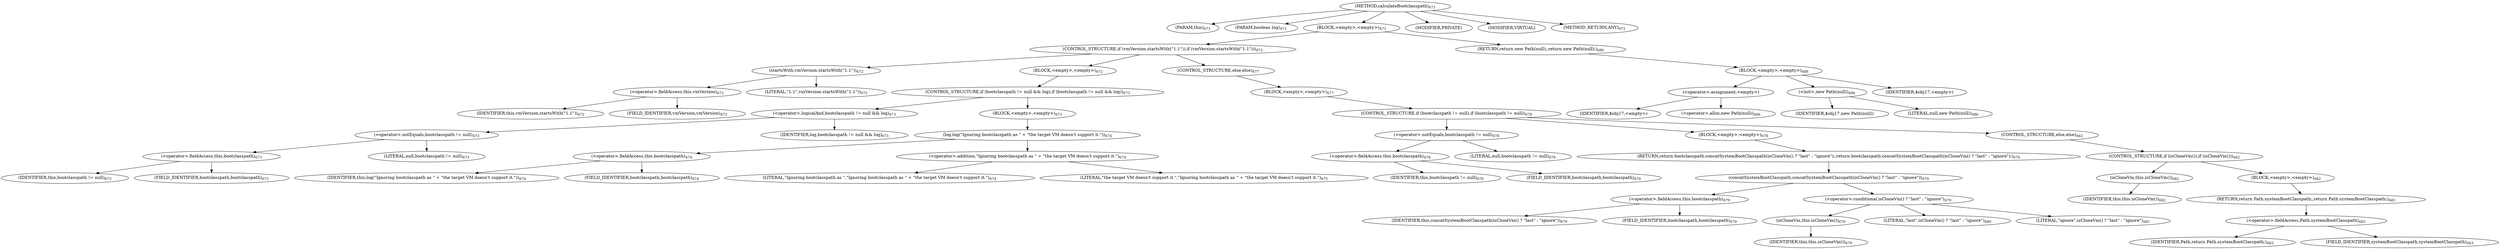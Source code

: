 digraph "calculateBootclasspath" {  
"1339" [label = <(METHOD,calculateBootclasspath)<SUB>671</SUB>> ]
"72" [label = <(PARAM,this)<SUB>671</SUB>> ]
"1340" [label = <(PARAM,boolean log)<SUB>671</SUB>> ]
"1341" [label = <(BLOCK,&lt;empty&gt;,&lt;empty&gt;)<SUB>671</SUB>> ]
"1342" [label = <(CONTROL_STRUCTURE,if (vmVersion.startsWith(&quot;1.1&quot;)),if (vmVersion.startsWith(&quot;1.1&quot;)))<SUB>672</SUB>> ]
"1343" [label = <(startsWith,vmVersion.startsWith(&quot;1.1&quot;))<SUB>672</SUB>> ]
"1344" [label = <(&lt;operator&gt;.fieldAccess,this.vmVersion)<SUB>672</SUB>> ]
"1345" [label = <(IDENTIFIER,this,vmVersion.startsWith(&quot;1.1&quot;))<SUB>672</SUB>> ]
"1346" [label = <(FIELD_IDENTIFIER,vmVersion,vmVersion)<SUB>672</SUB>> ]
"1347" [label = <(LITERAL,&quot;1.1&quot;,vmVersion.startsWith(&quot;1.1&quot;))<SUB>672</SUB>> ]
"1348" [label = <(BLOCK,&lt;empty&gt;,&lt;empty&gt;)<SUB>672</SUB>> ]
"1349" [label = <(CONTROL_STRUCTURE,if (bootclasspath != null &amp;&amp; log),if (bootclasspath != null &amp;&amp; log))<SUB>673</SUB>> ]
"1350" [label = <(&lt;operator&gt;.logicalAnd,bootclasspath != null &amp;&amp; log)<SUB>673</SUB>> ]
"1351" [label = <(&lt;operator&gt;.notEquals,bootclasspath != null)<SUB>673</SUB>> ]
"1352" [label = <(&lt;operator&gt;.fieldAccess,this.bootclasspath)<SUB>673</SUB>> ]
"1353" [label = <(IDENTIFIER,this,bootclasspath != null)<SUB>673</SUB>> ]
"1354" [label = <(FIELD_IDENTIFIER,bootclasspath,bootclasspath)<SUB>673</SUB>> ]
"1355" [label = <(LITERAL,null,bootclasspath != null)<SUB>673</SUB>> ]
"1356" [label = <(IDENTIFIER,log,bootclasspath != null &amp;&amp; log)<SUB>673</SUB>> ]
"1357" [label = <(BLOCK,&lt;empty&gt;,&lt;empty&gt;)<SUB>673</SUB>> ]
"1358" [label = <(log,log(&quot;Ignoring bootclasspath as &quot; + &quot;the target VM doesn't support it.&quot;))<SUB>674</SUB>> ]
"1359" [label = <(&lt;operator&gt;.fieldAccess,this.bootclasspath)<SUB>674</SUB>> ]
"1360" [label = <(IDENTIFIER,this,log(&quot;Ignoring bootclasspath as &quot; + &quot;the target VM doesn't support it.&quot;))<SUB>674</SUB>> ]
"1361" [label = <(FIELD_IDENTIFIER,bootclasspath,bootclasspath)<SUB>674</SUB>> ]
"1362" [label = <(&lt;operator&gt;.addition,&quot;Ignoring bootclasspath as &quot; + &quot;the target VM doesn't support it.&quot;)<SUB>674</SUB>> ]
"1363" [label = <(LITERAL,&quot;Ignoring bootclasspath as &quot;,&quot;Ignoring bootclasspath as &quot; + &quot;the target VM doesn't support it.&quot;)<SUB>674</SUB>> ]
"1364" [label = <(LITERAL,&quot;the target VM doesn't support it.&quot;,&quot;Ignoring bootclasspath as &quot; + &quot;the target VM doesn't support it.&quot;)<SUB>675</SUB>> ]
"1365" [label = <(CONTROL_STRUCTURE,else,else)<SUB>677</SUB>> ]
"1366" [label = <(BLOCK,&lt;empty&gt;,&lt;empty&gt;)<SUB>677</SUB>> ]
"1367" [label = <(CONTROL_STRUCTURE,if (bootclasspath != null),if (bootclasspath != null))<SUB>678</SUB>> ]
"1368" [label = <(&lt;operator&gt;.notEquals,bootclasspath != null)<SUB>678</SUB>> ]
"1369" [label = <(&lt;operator&gt;.fieldAccess,this.bootclasspath)<SUB>678</SUB>> ]
"1370" [label = <(IDENTIFIER,this,bootclasspath != null)<SUB>678</SUB>> ]
"1371" [label = <(FIELD_IDENTIFIER,bootclasspath,bootclasspath)<SUB>678</SUB>> ]
"1372" [label = <(LITERAL,null,bootclasspath != null)<SUB>678</SUB>> ]
"1373" [label = <(BLOCK,&lt;empty&gt;,&lt;empty&gt;)<SUB>678</SUB>> ]
"1374" [label = <(RETURN,return bootclasspath.concatSystemBootClasspath(isCloneVm() ? &quot;last&quot; : &quot;ignore&quot;);,return bootclasspath.concatSystemBootClasspath(isCloneVm() ? &quot;last&quot; : &quot;ignore&quot;);)<SUB>679</SUB>> ]
"1375" [label = <(concatSystemBootClasspath,concatSystemBootClasspath(isCloneVm() ? &quot;last&quot; : &quot;ignore&quot;))<SUB>679</SUB>> ]
"1376" [label = <(&lt;operator&gt;.fieldAccess,this.bootclasspath)<SUB>679</SUB>> ]
"1377" [label = <(IDENTIFIER,this,concatSystemBootClasspath(isCloneVm() ? &quot;last&quot; : &quot;ignore&quot;))<SUB>679</SUB>> ]
"1378" [label = <(FIELD_IDENTIFIER,bootclasspath,bootclasspath)<SUB>679</SUB>> ]
"1379" [label = <(&lt;operator&gt;.conditional,isCloneVm() ? &quot;last&quot; : &quot;ignore&quot;)<SUB>679</SUB>> ]
"1380" [label = <(isCloneVm,this.isCloneVm())<SUB>679</SUB>> ]
"71" [label = <(IDENTIFIER,this,this.isCloneVm())<SUB>679</SUB>> ]
"1381" [label = <(LITERAL,&quot;last&quot;,isCloneVm() ? &quot;last&quot; : &quot;ignore&quot;)<SUB>680</SUB>> ]
"1382" [label = <(LITERAL,&quot;ignore&quot;,isCloneVm() ? &quot;last&quot; : &quot;ignore&quot;)<SUB>681</SUB>> ]
"1383" [label = <(CONTROL_STRUCTURE,else,else)<SUB>682</SUB>> ]
"1384" [label = <(CONTROL_STRUCTURE,if (isCloneVm()),if (isCloneVm()))<SUB>682</SUB>> ]
"1385" [label = <(isCloneVm,this.isCloneVm())<SUB>682</SUB>> ]
"73" [label = <(IDENTIFIER,this,this.isCloneVm())<SUB>682</SUB>> ]
"1386" [label = <(BLOCK,&lt;empty&gt;,&lt;empty&gt;)<SUB>682</SUB>> ]
"1387" [label = <(RETURN,return Path.systemBootClasspath;,return Path.systemBootClasspath;)<SUB>683</SUB>> ]
"1388" [label = <(&lt;operator&gt;.fieldAccess,Path.systemBootClasspath)<SUB>683</SUB>> ]
"1389" [label = <(IDENTIFIER,Path,return Path.systemBootClasspath;)<SUB>683</SUB>> ]
"1390" [label = <(FIELD_IDENTIFIER,systemBootClasspath,systemBootClasspath)<SUB>683</SUB>> ]
"1391" [label = <(RETURN,return new Path(null);,return new Path(null);)<SUB>686</SUB>> ]
"1392" [label = <(BLOCK,&lt;empty&gt;,&lt;empty&gt;)<SUB>686</SUB>> ]
"1393" [label = <(&lt;operator&gt;.assignment,&lt;empty&gt;)> ]
"1394" [label = <(IDENTIFIER,$obj17,&lt;empty&gt;)> ]
"1395" [label = <(&lt;operator&gt;.alloc,new Path(null))<SUB>686</SUB>> ]
"1396" [label = <(&lt;init&gt;,new Path(null))<SUB>686</SUB>> ]
"1397" [label = <(IDENTIFIER,$obj17,new Path(null))> ]
"1398" [label = <(LITERAL,null,new Path(null))<SUB>686</SUB>> ]
"1399" [label = <(IDENTIFIER,$obj17,&lt;empty&gt;)> ]
"1400" [label = <(MODIFIER,PRIVATE)> ]
"1401" [label = <(MODIFIER,VIRTUAL)> ]
"1402" [label = <(METHOD_RETURN,ANY)<SUB>671</SUB>> ]
  "1339" -> "72" 
  "1339" -> "1340" 
  "1339" -> "1341" 
  "1339" -> "1400" 
  "1339" -> "1401" 
  "1339" -> "1402" 
  "1341" -> "1342" 
  "1341" -> "1391" 
  "1342" -> "1343" 
  "1342" -> "1348" 
  "1342" -> "1365" 
  "1343" -> "1344" 
  "1343" -> "1347" 
  "1344" -> "1345" 
  "1344" -> "1346" 
  "1348" -> "1349" 
  "1349" -> "1350" 
  "1349" -> "1357" 
  "1350" -> "1351" 
  "1350" -> "1356" 
  "1351" -> "1352" 
  "1351" -> "1355" 
  "1352" -> "1353" 
  "1352" -> "1354" 
  "1357" -> "1358" 
  "1358" -> "1359" 
  "1358" -> "1362" 
  "1359" -> "1360" 
  "1359" -> "1361" 
  "1362" -> "1363" 
  "1362" -> "1364" 
  "1365" -> "1366" 
  "1366" -> "1367" 
  "1367" -> "1368" 
  "1367" -> "1373" 
  "1367" -> "1383" 
  "1368" -> "1369" 
  "1368" -> "1372" 
  "1369" -> "1370" 
  "1369" -> "1371" 
  "1373" -> "1374" 
  "1374" -> "1375" 
  "1375" -> "1376" 
  "1375" -> "1379" 
  "1376" -> "1377" 
  "1376" -> "1378" 
  "1379" -> "1380" 
  "1379" -> "1381" 
  "1379" -> "1382" 
  "1380" -> "71" 
  "1383" -> "1384" 
  "1384" -> "1385" 
  "1384" -> "1386" 
  "1385" -> "73" 
  "1386" -> "1387" 
  "1387" -> "1388" 
  "1388" -> "1389" 
  "1388" -> "1390" 
  "1391" -> "1392" 
  "1392" -> "1393" 
  "1392" -> "1396" 
  "1392" -> "1399" 
  "1393" -> "1394" 
  "1393" -> "1395" 
  "1396" -> "1397" 
  "1396" -> "1398" 
}
